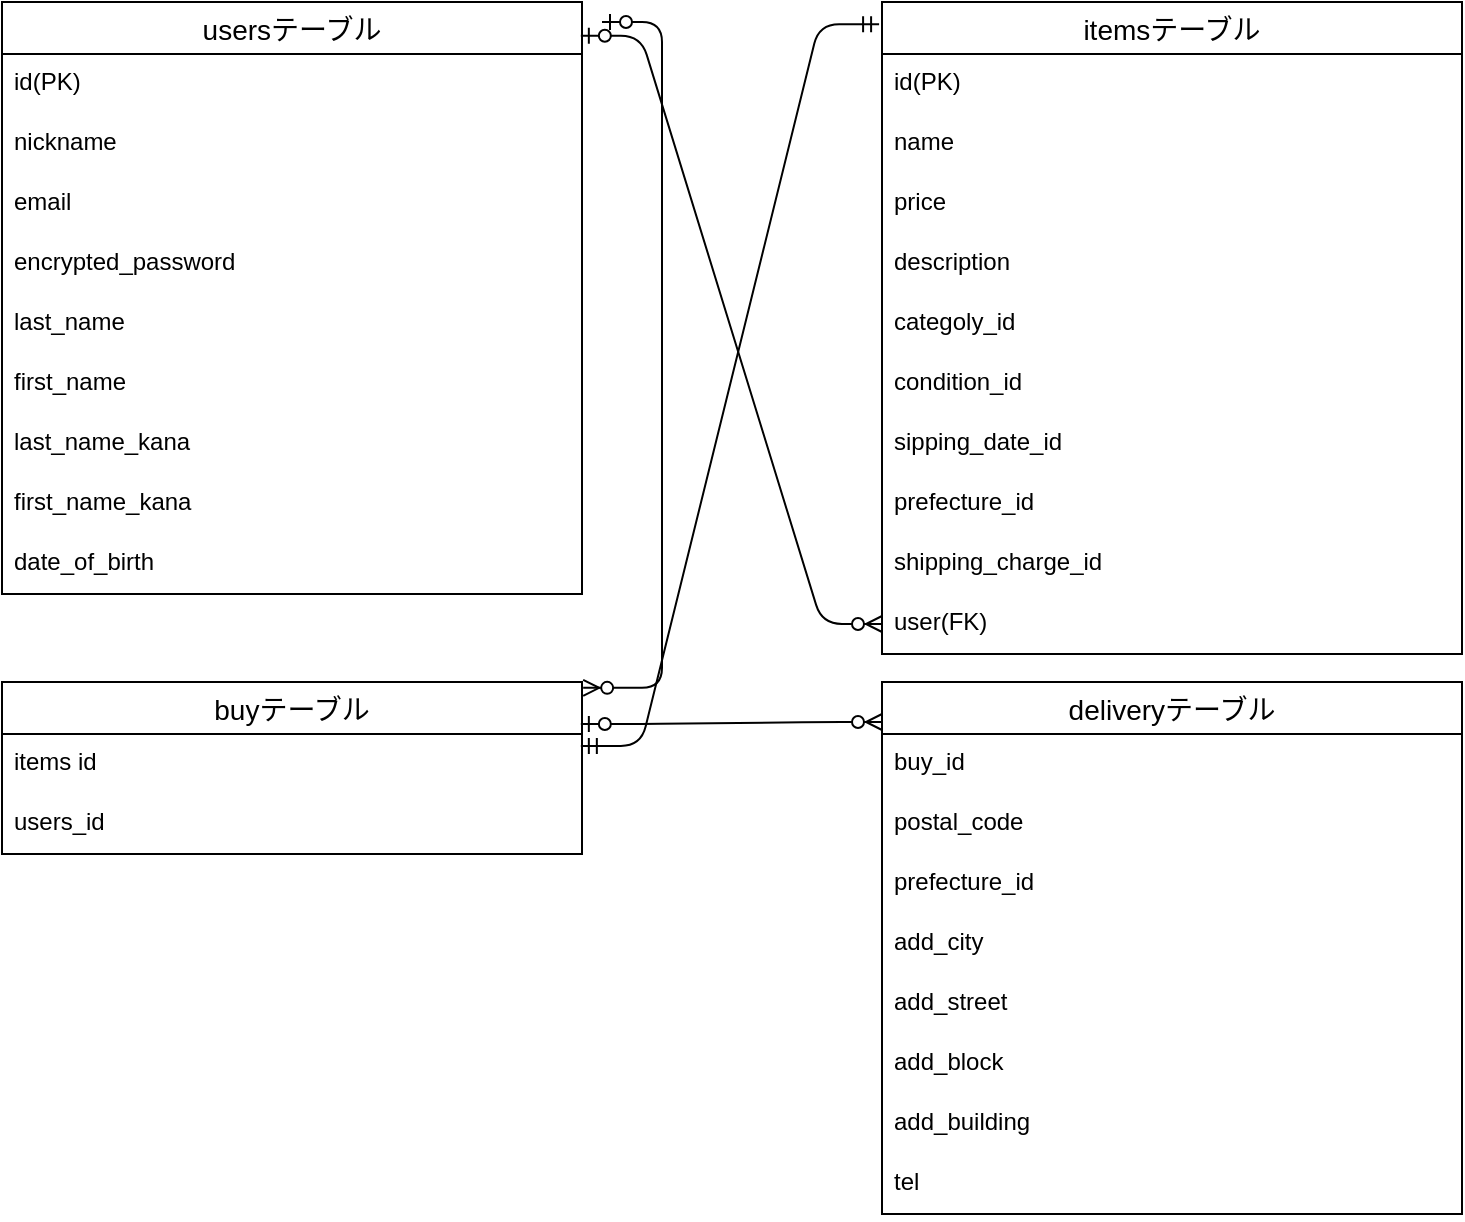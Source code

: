 <mxfile>
    <diagram id="uWcbJiPaH3a99LWAEWcs" name="ページ1">
        <mxGraphModel dx="906" dy="647" grid="1" gridSize="10" guides="1" tooltips="1" connect="1" arrows="1" fold="1" page="1" pageScale="1" pageWidth="827" pageHeight="1169" math="0" shadow="0">
            <root>
                <mxCell id="0"/>
                <mxCell id="1" parent="0"/>
                <mxCell id="77" value="buyテーブル" style="swimlane;fontStyle=0;childLayout=stackLayout;horizontal=1;startSize=26;horizontalStack=0;resizeParent=1;resizeParentMax=0;resizeLast=0;collapsible=1;marginBottom=0;align=center;fontSize=14;" vertex="1" parent="1">
                    <mxGeometry x="40" y="440" width="290" height="86" as="geometry"/>
                </mxCell>
                <mxCell id="78" value="items id" style="text;strokeColor=none;fillColor=none;spacingLeft=4;spacingRight=4;overflow=hidden;rotatable=0;points=[[0,0.5],[1,0.5]];portConstraint=eastwest;fontSize=12;" vertex="1" parent="77">
                    <mxGeometry y="26" width="290" height="30" as="geometry"/>
                </mxCell>
                <mxCell id="80" value="users_id" style="text;strokeColor=none;fillColor=none;spacingLeft=4;spacingRight=4;overflow=hidden;rotatable=0;points=[[0,0.5],[1,0.5]];portConstraint=eastwest;fontSize=12;" vertex="1" parent="77">
                    <mxGeometry y="56" width="290" height="30" as="geometry"/>
                </mxCell>
                <mxCell id="103" value="itemsテーブル" style="swimlane;fontStyle=0;childLayout=stackLayout;horizontal=1;startSize=26;horizontalStack=0;resizeParent=1;resizeParentMax=0;resizeLast=0;collapsible=1;marginBottom=0;align=center;fontSize=14;" vertex="1" parent="1">
                    <mxGeometry x="480" y="100" width="290" height="326" as="geometry"/>
                </mxCell>
                <mxCell id="104" value="id(PK)" style="text;strokeColor=none;fillColor=none;spacingLeft=4;spacingRight=4;overflow=hidden;rotatable=0;points=[[0,0.5],[1,0.5]];portConstraint=eastwest;fontSize=12;" vertex="1" parent="103">
                    <mxGeometry y="26" width="290" height="30" as="geometry"/>
                </mxCell>
                <mxCell id="105" value="name" style="text;strokeColor=none;fillColor=none;spacingLeft=4;spacingRight=4;overflow=hidden;rotatable=0;points=[[0,0.5],[1,0.5]];portConstraint=eastwest;fontSize=12;" vertex="1" parent="103">
                    <mxGeometry y="56" width="290" height="30" as="geometry"/>
                </mxCell>
                <mxCell id="106" value="price" style="text;strokeColor=none;fillColor=none;spacingLeft=4;spacingRight=4;overflow=hidden;rotatable=0;points=[[0,0.5],[1,0.5]];portConstraint=eastwest;fontSize=12;" vertex="1" parent="103">
                    <mxGeometry y="86" width="290" height="30" as="geometry"/>
                </mxCell>
                <mxCell id="107" value="description" style="text;strokeColor=none;fillColor=none;spacingLeft=4;spacingRight=4;overflow=hidden;rotatable=0;points=[[0,0.5],[1,0.5]];portConstraint=eastwest;fontSize=12;" vertex="1" parent="103">
                    <mxGeometry y="116" width="290" height="30" as="geometry"/>
                </mxCell>
                <mxCell id="108" value="categoly_id" style="text;strokeColor=none;fillColor=none;spacingLeft=4;spacingRight=4;overflow=hidden;rotatable=0;points=[[0,0.5],[1,0.5]];portConstraint=eastwest;fontSize=12;" vertex="1" parent="103">
                    <mxGeometry y="146" width="290" height="30" as="geometry"/>
                </mxCell>
                <mxCell id="109" value="condition_id" style="text;strokeColor=none;fillColor=none;spacingLeft=4;spacingRight=4;overflow=hidden;rotatable=0;points=[[0,0.5],[1,0.5]];portConstraint=eastwest;fontSize=12;" vertex="1" parent="103">
                    <mxGeometry y="176" width="290" height="30" as="geometry"/>
                </mxCell>
                <mxCell id="110" value="sipping_date_id" style="text;strokeColor=none;fillColor=none;spacingLeft=4;spacingRight=4;overflow=hidden;rotatable=0;points=[[0,0.5],[1,0.5]];portConstraint=eastwest;fontSize=12;" vertex="1" parent="103">
                    <mxGeometry y="206" width="290" height="30" as="geometry"/>
                </mxCell>
                <mxCell id="111" value="prefecture_id" style="text;strokeColor=none;fillColor=none;spacingLeft=4;spacingRight=4;overflow=hidden;rotatable=0;points=[[0,0.5],[1,0.5]];portConstraint=eastwest;fontSize=12;" vertex="1" parent="103">
                    <mxGeometry y="236" width="290" height="30" as="geometry"/>
                </mxCell>
                <mxCell id="112" value="shipping_charge_id" style="text;strokeColor=none;fillColor=none;spacingLeft=4;spacingRight=4;overflow=hidden;rotatable=0;points=[[0,0.5],[1,0.5]];portConstraint=eastwest;fontSize=12;" vertex="1" parent="103">
                    <mxGeometry y="266" width="290" height="30" as="geometry"/>
                </mxCell>
                <mxCell id="113" value="user(FK)" style="text;strokeColor=none;fillColor=none;spacingLeft=4;spacingRight=4;overflow=hidden;rotatable=0;points=[[0,0.5],[1,0.5]];portConstraint=eastwest;fontSize=12;" vertex="1" parent="103">
                    <mxGeometry y="296" width="290" height="30" as="geometry"/>
                </mxCell>
                <mxCell id="116" value="usersテーブル" style="swimlane;fontStyle=0;childLayout=stackLayout;horizontal=1;startSize=26;horizontalStack=0;resizeParent=1;resizeParentMax=0;resizeLast=0;collapsible=1;marginBottom=0;align=center;fontSize=14;" vertex="1" parent="1">
                    <mxGeometry x="40" y="100" width="290" height="296" as="geometry"/>
                </mxCell>
                <mxCell id="117" value="id(PK)" style="text;strokeColor=none;fillColor=none;spacingLeft=4;spacingRight=4;overflow=hidden;rotatable=0;points=[[0,0.5],[1,0.5]];portConstraint=eastwest;fontSize=12;" vertex="1" parent="116">
                    <mxGeometry y="26" width="290" height="30" as="geometry"/>
                </mxCell>
                <mxCell id="118" value="nickname" style="text;strokeColor=none;fillColor=none;spacingLeft=4;spacingRight=4;overflow=hidden;rotatable=0;points=[[0,0.5],[1,0.5]];portConstraint=eastwest;fontSize=12;" vertex="1" parent="116">
                    <mxGeometry y="56" width="290" height="30" as="geometry"/>
                </mxCell>
                <mxCell id="119" value="email" style="text;strokeColor=none;fillColor=none;spacingLeft=4;spacingRight=4;overflow=hidden;rotatable=0;points=[[0,0.5],[1,0.5]];portConstraint=eastwest;fontSize=12;" vertex="1" parent="116">
                    <mxGeometry y="86" width="290" height="30" as="geometry"/>
                </mxCell>
                <mxCell id="120" value="encrypted_password" style="text;strokeColor=none;fillColor=none;spacingLeft=4;spacingRight=4;overflow=hidden;rotatable=0;points=[[0,0.5],[1,0.5]];portConstraint=eastwest;fontSize=12;" vertex="1" parent="116">
                    <mxGeometry y="116" width="290" height="30" as="geometry"/>
                </mxCell>
                <mxCell id="121" value="last_name" style="text;strokeColor=none;fillColor=none;spacingLeft=4;spacingRight=4;overflow=hidden;rotatable=0;points=[[0,0.5],[1,0.5]];portConstraint=eastwest;fontSize=12;" vertex="1" parent="116">
                    <mxGeometry y="146" width="290" height="30" as="geometry"/>
                </mxCell>
                <mxCell id="122" value="first_name" style="text;strokeColor=none;fillColor=none;spacingLeft=4;spacingRight=4;overflow=hidden;rotatable=0;points=[[0,0.5],[1,0.5]];portConstraint=eastwest;fontSize=12;" vertex="1" parent="116">
                    <mxGeometry y="176" width="290" height="30" as="geometry"/>
                </mxCell>
                <mxCell id="123" value="last_name_kana" style="text;strokeColor=none;fillColor=none;spacingLeft=4;spacingRight=4;overflow=hidden;rotatable=0;points=[[0,0.5],[1,0.5]];portConstraint=eastwest;fontSize=12;" vertex="1" parent="116">
                    <mxGeometry y="206" width="290" height="30" as="geometry"/>
                </mxCell>
                <mxCell id="124" value="first_name_kana" style="text;strokeColor=none;fillColor=none;spacingLeft=4;spacingRight=4;overflow=hidden;rotatable=0;points=[[0,0.5],[1,0.5]];portConstraint=eastwest;fontSize=12;" vertex="1" parent="116">
                    <mxGeometry y="236" width="290" height="30" as="geometry"/>
                </mxCell>
                <mxCell id="125" value="date_of_birth" style="text;strokeColor=none;fillColor=none;spacingLeft=4;spacingRight=4;overflow=hidden;rotatable=0;points=[[0,0.5],[1,0.5]];portConstraint=eastwest;fontSize=12;" vertex="1" parent="116">
                    <mxGeometry y="266" width="290" height="30" as="geometry"/>
                </mxCell>
                <mxCell id="130" value="deliveryテーブル" style="swimlane;fontStyle=0;childLayout=stackLayout;horizontal=1;startSize=26;horizontalStack=0;resizeParent=1;resizeParentMax=0;resizeLast=0;collapsible=1;marginBottom=0;align=center;fontSize=14;" vertex="1" parent="1">
                    <mxGeometry x="480" y="440" width="290" height="266" as="geometry"/>
                </mxCell>
                <mxCell id="131" value="buy_id" style="text;strokeColor=none;fillColor=none;spacingLeft=4;spacingRight=4;overflow=hidden;rotatable=0;points=[[0,0.5],[1,0.5]];portConstraint=eastwest;fontSize=12;" vertex="1" parent="130">
                    <mxGeometry y="26" width="290" height="30" as="geometry"/>
                </mxCell>
                <mxCell id="132" value="postal_code" style="text;strokeColor=none;fillColor=none;spacingLeft=4;spacingRight=4;overflow=hidden;rotatable=0;points=[[0,0.5],[1,0.5]];portConstraint=eastwest;fontSize=12;" vertex="1" parent="130">
                    <mxGeometry y="56" width="290" height="30" as="geometry"/>
                </mxCell>
                <mxCell id="133" value="prefecture_id" style="text;strokeColor=none;fillColor=none;spacingLeft=4;spacingRight=4;overflow=hidden;rotatable=0;points=[[0,0.5],[1,0.5]];portConstraint=eastwest;fontSize=12;" vertex="1" parent="130">
                    <mxGeometry y="86" width="290" height="30" as="geometry"/>
                </mxCell>
                <mxCell id="134" value="add_city" style="text;strokeColor=none;fillColor=none;spacingLeft=4;spacingRight=4;overflow=hidden;rotatable=0;points=[[0,0.5],[1,0.5]];portConstraint=eastwest;fontSize=12;" vertex="1" parent="130">
                    <mxGeometry y="116" width="290" height="30" as="geometry"/>
                </mxCell>
                <mxCell id="135" value="add_street" style="text;strokeColor=none;fillColor=none;spacingLeft=4;spacingRight=4;overflow=hidden;rotatable=0;points=[[0,0.5],[1,0.5]];portConstraint=eastwest;fontSize=12;" vertex="1" parent="130">
                    <mxGeometry y="146" width="290" height="30" as="geometry"/>
                </mxCell>
                <mxCell id="136" value="add_block" style="text;strokeColor=none;fillColor=none;spacingLeft=4;spacingRight=4;overflow=hidden;rotatable=0;points=[[0,0.5],[1,0.5]];portConstraint=eastwest;fontSize=12;" vertex="1" parent="130">
                    <mxGeometry y="176" width="290" height="30" as="geometry"/>
                </mxCell>
                <mxCell id="137" value="add_building" style="text;strokeColor=none;fillColor=none;spacingLeft=4;spacingRight=4;overflow=hidden;rotatable=0;points=[[0,0.5],[1,0.5]];portConstraint=eastwest;fontSize=12;" vertex="1" parent="130">
                    <mxGeometry y="206" width="290" height="30" as="geometry"/>
                </mxCell>
                <mxCell id="138" value="tel" style="text;strokeColor=none;fillColor=none;spacingLeft=4;spacingRight=4;overflow=hidden;rotatable=0;points=[[0,0.5],[1,0.5]];portConstraint=eastwest;fontSize=12;" vertex="1" parent="130">
                    <mxGeometry y="236" width="290" height="30" as="geometry"/>
                </mxCell>
                <mxCell id="148" value="" style="edgeStyle=entityRelationEdgeStyle;fontSize=12;html=1;endArrow=ERzeroToMany;startArrow=ERzeroToOne;exitX=0.998;exitY=0.057;exitDx=0;exitDy=0;exitPerimeter=0;entryX=0;entryY=0.5;entryDx=0;entryDy=0;" edge="1" parent="1" source="116" target="113">
                    <mxGeometry width="100" height="100" relative="1" as="geometry">
                        <mxPoint x="370" y="280" as="sourcePoint"/>
                        <mxPoint x="470" y="180" as="targetPoint"/>
                    </mxGeometry>
                </mxCell>
                <mxCell id="151" value="" style="edgeStyle=entityRelationEdgeStyle;fontSize=12;html=1;endArrow=ERzeroToMany;startArrow=ERzeroToOne;entryX=1.002;entryY=0.034;entryDx=0;entryDy=0;entryPerimeter=0;" edge="1" parent="1" target="77">
                    <mxGeometry width="100" height="100" relative="1" as="geometry">
                        <mxPoint x="340" y="110" as="sourcePoint"/>
                        <mxPoint x="400" y="530" as="targetPoint"/>
                    </mxGeometry>
                </mxCell>
                <mxCell id="153" value="" style="edgeStyle=entityRelationEdgeStyle;fontSize=12;html=1;endArrow=ERzeroToMany;startArrow=ERzeroToOne;exitX=0.998;exitY=-0.167;exitDx=0;exitDy=0;exitPerimeter=0;" edge="1" parent="1" source="78">
                    <mxGeometry width="100" height="100" relative="1" as="geometry">
                        <mxPoint x="370" y="520" as="sourcePoint"/>
                        <mxPoint x="480" y="460" as="targetPoint"/>
                    </mxGeometry>
                </mxCell>
                <mxCell id="154" value="" style="edgeStyle=entityRelationEdgeStyle;fontSize=12;html=1;endArrow=ERmandOne;startArrow=ERmandOne;entryX=-0.005;entryY=0.034;entryDx=0;entryDy=0;entryPerimeter=0;exitX=0.998;exitY=0.2;exitDx=0;exitDy=0;exitPerimeter=0;" edge="1" parent="1" source="78" target="103">
                    <mxGeometry width="100" height="100" relative="1" as="geometry">
                        <mxPoint x="340" y="470" as="sourcePoint"/>
                        <mxPoint x="470" y="190" as="targetPoint"/>
                    </mxGeometry>
                </mxCell>
            </root>
        </mxGraphModel>
    </diagram>
</mxfile>